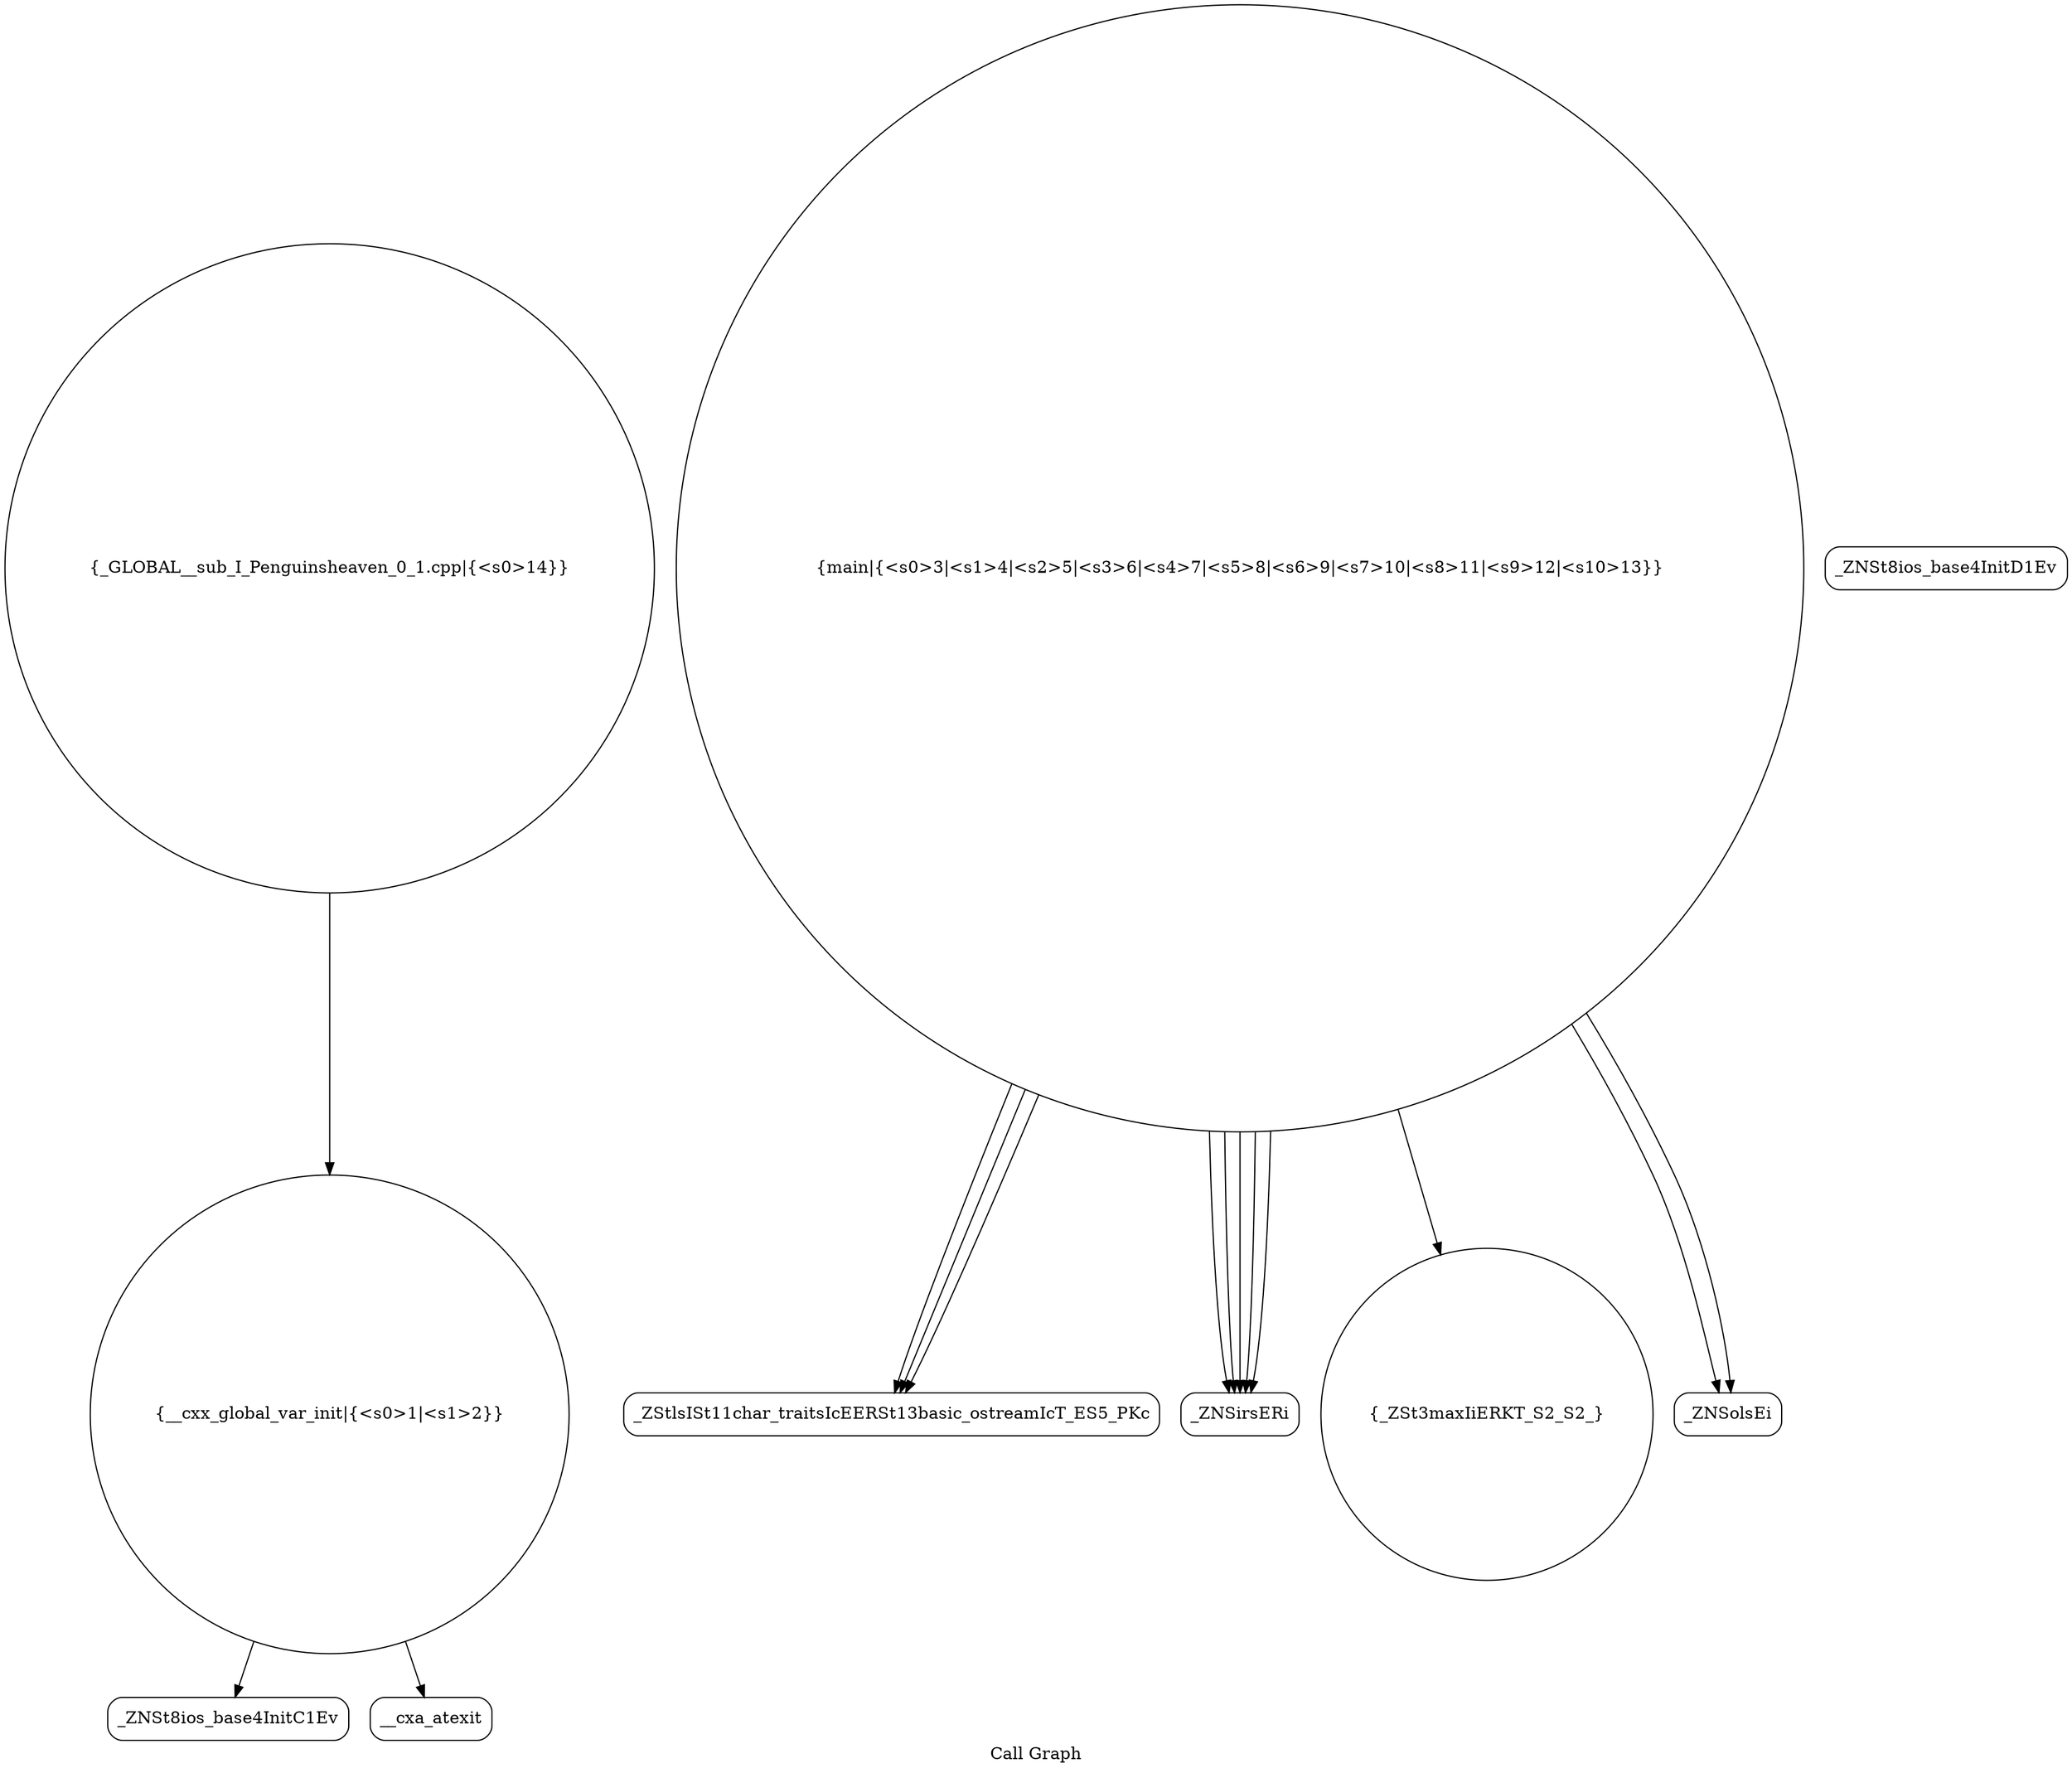 digraph "Call Graph" {
	label="Call Graph";

	Node0x5632df3f68a0 [shape=record,shape=circle,label="{__cxx_global_var_init|{<s0>1|<s1>2}}"];
	Node0x5632df3f68a0:s0 -> Node0x5632df3f6d30[color=black];
	Node0x5632df3f68a0:s1 -> Node0x5632df3f6e30[color=black];
	Node0x5632df3f7030 [shape=record,shape=Mrecord,label="{_ZStlsISt11char_traitsIcEERSt13basic_ostreamIcT_ES5_PKc}"];
	Node0x5632df3f6db0 [shape=record,shape=Mrecord,label="{_ZNSt8ios_base4InitD1Ev}"];
	Node0x5632df3f7130 [shape=record,shape=circle,label="{_GLOBAL__sub_I_Penguinsheaven_0_1.cpp|{<s0>14}}"];
	Node0x5632df3f7130:s0 -> Node0x5632df3f68a0[color=black];
	Node0x5632df3f6eb0 [shape=record,shape=circle,label="{main|{<s0>3|<s1>4|<s2>5|<s3>6|<s4>7|<s5>8|<s6>9|<s7>10|<s8>11|<s9>12|<s10>13}}"];
	Node0x5632df3f6eb0:s0 -> Node0x5632df3f6f30[color=black];
	Node0x5632df3f6eb0:s1 -> Node0x5632df3f6f30[color=black];
	Node0x5632df3f6eb0:s2 -> Node0x5632df3f6f30[color=black];
	Node0x5632df3f6eb0:s3 -> Node0x5632df3f6f30[color=black];
	Node0x5632df3f6eb0:s4 -> Node0x5632df3f6f30[color=black];
	Node0x5632df3f6eb0:s5 -> Node0x5632df3f6fb0[color=black];
	Node0x5632df3f6eb0:s6 -> Node0x5632df3f7030[color=black];
	Node0x5632df3f6eb0:s7 -> Node0x5632df3f70b0[color=black];
	Node0x5632df3f6eb0:s8 -> Node0x5632df3f7030[color=black];
	Node0x5632df3f6eb0:s9 -> Node0x5632df3f70b0[color=black];
	Node0x5632df3f6eb0:s10 -> Node0x5632df3f7030[color=black];
	Node0x5632df3f6fb0 [shape=record,shape=circle,label="{_ZSt3maxIiERKT_S2_S2_}"];
	Node0x5632df3f6d30 [shape=record,shape=Mrecord,label="{_ZNSt8ios_base4InitC1Ev}"];
	Node0x5632df3f70b0 [shape=record,shape=Mrecord,label="{_ZNSolsEi}"];
	Node0x5632df3f6e30 [shape=record,shape=Mrecord,label="{__cxa_atexit}"];
	Node0x5632df3f6f30 [shape=record,shape=Mrecord,label="{_ZNSirsERi}"];
}
